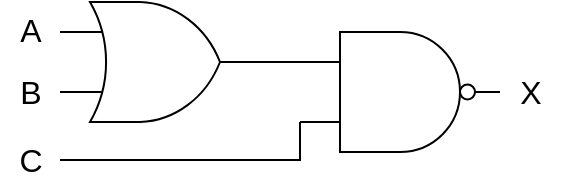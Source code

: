 <mxfile version="18.0.6" type="device"><diagram id="DsE0EekOH7H7TSgLUOLA" name="ページ1"><mxGraphModel dx="1106" dy="795" grid="1" gridSize="10" guides="1" tooltips="1" connect="1" arrows="1" fold="1" page="1" pageScale="1" pageWidth="1169" pageHeight="827" math="0" shadow="0"><root><mxCell id="0"/><mxCell id="1" parent="0"/><mxCell id="_OjGUkYZQCeJJebPwZy2-2" value="A" style="text;html=1;resizable=0;autosize=1;align=center;verticalAlign=middle;points=[];fillColor=none;strokeColor=none;rounded=0;fontSize=16;" parent="1" vertex="1"><mxGeometry x="130" y="165" width="30" height="20" as="geometry"/></mxCell><mxCell id="_OjGUkYZQCeJJebPwZy2-3" value="B" style="text;html=1;resizable=0;autosize=1;align=center;verticalAlign=middle;points=[];fillColor=none;strokeColor=none;rounded=0;fontSize=16;" parent="1" vertex="1"><mxGeometry x="130" y="196" width="30" height="20" as="geometry"/></mxCell><mxCell id="_OjGUkYZQCeJJebPwZy2-4" value="X" style="text;html=1;resizable=0;autosize=1;align=center;verticalAlign=middle;points=[];fillColor=none;strokeColor=none;rounded=0;fontSize=16;" parent="1" vertex="1"><mxGeometry x="380" y="196" width="30" height="20" as="geometry"/></mxCell><mxCell id="_OjGUkYZQCeJJebPwZy2-5" value="" style="verticalLabelPosition=bottom;shadow=0;dashed=0;align=center;html=1;verticalAlign=top;shape=mxgraph.electrical.logic_gates.logic_gate;operation=or;fontSize=16;" parent="1" vertex="1"><mxGeometry x="160" y="161" width="100" height="60" as="geometry"/></mxCell><mxCell id="4FSiRqXxYHVAgy87nmqD-2" style="edgeStyle=orthogonalEdgeStyle;rounded=0;orthogonalLoop=1;jettySize=auto;html=1;exitX=0;exitY=0.25;exitDx=0;exitDy=0;exitPerimeter=0;endArrow=none;endFill=0;" edge="1" parent="1" source="4FSiRqXxYHVAgy87nmqD-1" target="_OjGUkYZQCeJJebPwZy2-5"><mxGeometry relative="1" as="geometry"/></mxCell><mxCell id="4FSiRqXxYHVAgy87nmqD-3" style="edgeStyle=orthogonalEdgeStyle;rounded=0;orthogonalLoop=1;jettySize=auto;html=1;exitX=0;exitY=0.75;exitDx=0;exitDy=0;exitPerimeter=0;endArrow=none;endFill=0;" edge="1" parent="1" source="4FSiRqXxYHVAgy87nmqD-1"><mxGeometry relative="1" as="geometry"><mxPoint x="160" y="240" as="targetPoint"/><Array as="points"><mxPoint x="280" y="240"/></Array></mxGeometry></mxCell><mxCell id="4FSiRqXxYHVAgy87nmqD-1" value="" style="verticalLabelPosition=bottom;shadow=0;dashed=0;align=center;html=1;verticalAlign=top;shape=mxgraph.electrical.logic_gates.logic_gate;operation=and;negating=1;negSize=0.15;" vertex="1" parent="1"><mxGeometry x="280" y="176" width="100" height="60" as="geometry"/></mxCell><mxCell id="4FSiRqXxYHVAgy87nmqD-4" value="C" style="text;html=1;resizable=0;autosize=1;align=center;verticalAlign=middle;points=[];fillColor=none;strokeColor=none;rounded=0;fontSize=16;" vertex="1" parent="1"><mxGeometry x="130" y="230" width="30" height="20" as="geometry"/></mxCell></root></mxGraphModel></diagram></mxfile>